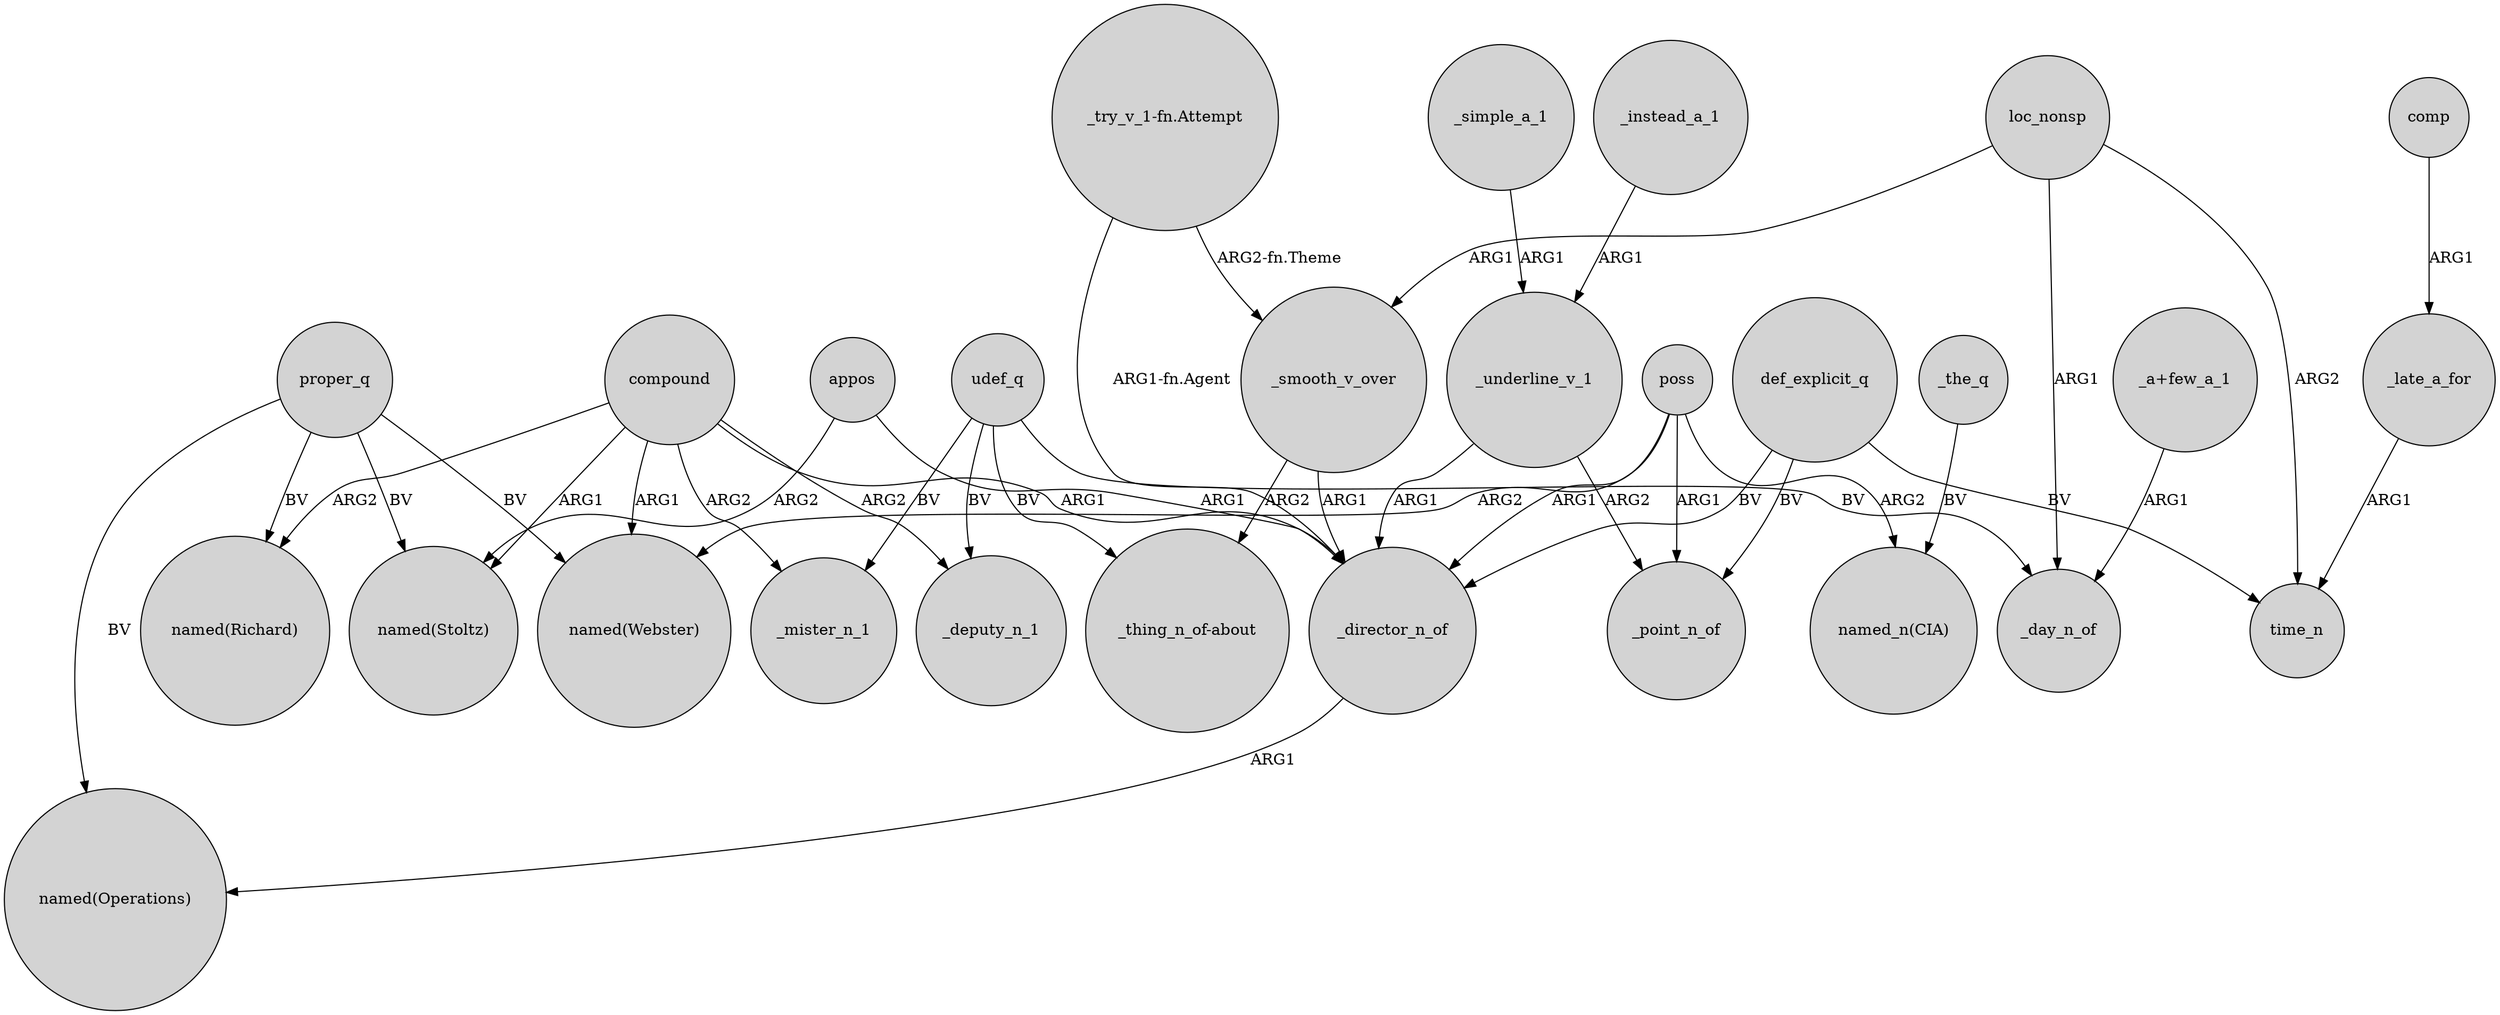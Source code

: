 digraph {
	node [shape=circle style=filled]
	proper_q -> "named(Stoltz)" [label=BV]
	udef_q -> "_thing_n_of-about" [label=BV]
	"_try_v_1-fn.Attempt" -> _smooth_v_over [label="ARG2-fn.Theme"]
	comp -> _late_a_for [label=ARG1]
	appos -> _director_n_of [label=ARG1]
	poss -> _director_n_of [label=ARG1]
	_smooth_v_over -> "_thing_n_of-about" [label=ARG2]
	def_explicit_q -> time_n [label=BV]
	_instead_a_1 -> _underline_v_1 [label=ARG1]
	def_explicit_q -> _point_n_of [label=BV]
	_director_n_of -> "named(Operations)" [label=ARG1]
	compound -> _mister_n_1 [label=ARG2]
	compound -> "named(Richard)" [label=ARG2]
	compound -> _deputy_n_1 [label=ARG2]
	poss -> "named_n(CIA)" [label=ARG2]
	_the_q -> "named_n(CIA)" [label=BV]
	poss -> _point_n_of [label=ARG1]
	udef_q -> _mister_n_1 [label=BV]
	_smooth_v_over -> _director_n_of [label=ARG1]
	udef_q -> _day_n_of [label=BV]
	loc_nonsp -> _day_n_of [label=ARG1]
	proper_q -> "named(Operations)" [label=BV]
	_simple_a_1 -> _underline_v_1 [label=ARG1]
	loc_nonsp -> time_n [label=ARG2]
	"_a+few_a_1" -> _day_n_of [label=ARG1]
	proper_q -> "named(Richard)" [label=BV]
	udef_q -> _deputy_n_1 [label=BV]
	proper_q -> "named(Webster)" [label=BV]
	"_try_v_1-fn.Attempt" -> _director_n_of [label="ARG1-fn.Agent"]
	appos -> "named(Stoltz)" [label=ARG2]
	_underline_v_1 -> _point_n_of [label=ARG2]
	compound -> "named(Stoltz)" [label=ARG1]
	_late_a_for -> time_n [label=ARG1]
	_underline_v_1 -> _director_n_of [label=ARG1]
	compound -> _director_n_of [label=ARG1]
	loc_nonsp -> _smooth_v_over [label=ARG1]
	compound -> "named(Webster)" [label=ARG1]
	poss -> "named(Webster)" [label=ARG2]
	def_explicit_q -> _director_n_of [label=BV]
}
